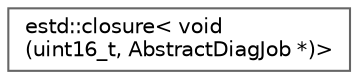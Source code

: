 digraph "Graphical Class Hierarchy"
{
 // LATEX_PDF_SIZE
  bgcolor="transparent";
  edge [fontname=Helvetica,fontsize=10,labelfontname=Helvetica,labelfontsize=10];
  node [fontname=Helvetica,fontsize=10,shape=box,height=0.2,width=0.4];
  rankdir="LR";
  Node0 [id="Node000000",label="estd::closure\< void\l(uint16_t, AbstractDiagJob *)\>",height=0.2,width=0.4,color="grey40", fillcolor="white", style="filled",URL="$d6/dfe/structestd_1_1closure.html",tooltip=" "];
}
